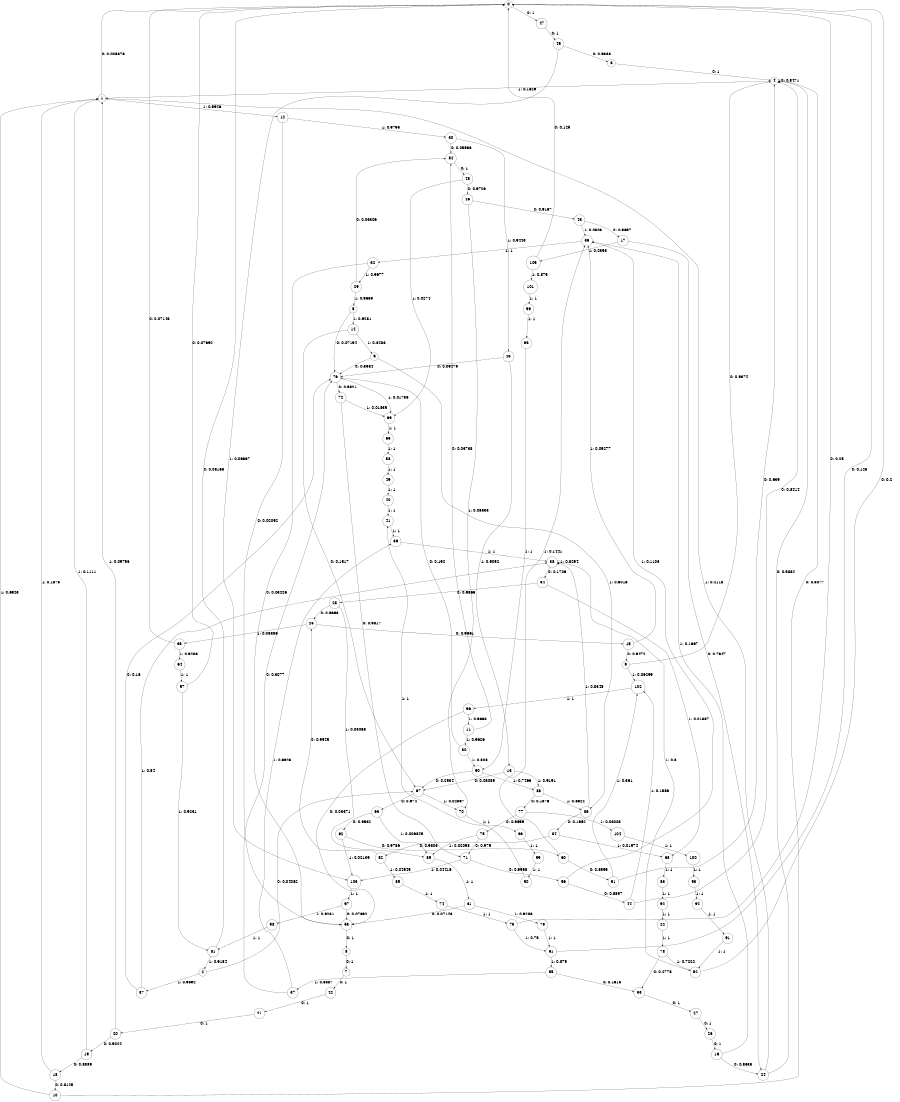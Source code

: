 digraph "ch2_both_short_L14" {
size = "6,8.5";
ratio = "fill";
node [shape = circle];
node [fontsize = 24];
edge [fontsize = 24];
0 -> 47 [label = "0: 1        "];
1 -> 0 [label = "0: 0.005376  "];
1 -> 12 [label = "1: 0.9946   "];
2 -> 67 [label = "0: 0.04082  "];
2 -> 87 [label = "1: 0.9592   "];
3 -> 4 [label = "0: 1        "];
4 -> 4 [label = "0: 0.8471   "];
4 -> 1 [label = "1: 0.1529   "];
5 -> 76 [label = "0: 0.07194  "];
5 -> 14 [label = "1: 0.9281   "];
6 -> 76 [label = "0: 0.3984   "];
6 -> 86 [label = "1: 0.6016   "];
7 -> 42 [label = "0: 1        "];
8 -> 7 [label = "0: 1        "];
9 -> 4 [label = "0: 0.9374   "];
9 -> 102 [label = "1: 0.06259  "];
10 -> 4 [label = "0: 0.3077   "];
10 -> 1 [label = "1: 0.6923   "];
11 -> 54 [label = "0: 0.03738  "];
11 -> 80 [label = "1: 0.9626   "];
12 -> 53 [label = "0: 0.02052  "];
12 -> 30 [label = "1: 0.9795   "];
13 -> 67 [label = "0: 0.08085  "];
13 -> 88 [label = "1: 0.9191   "];
14 -> 67 [label = "0: 0.1517   "];
14 -> 6 [label = "1: 0.8483   "];
15 -> 9 [label = "0: 0.9472   "];
15 -> 36 [label = "1: 0.05277  "];
16 -> 24 [label = "0: 0.8333   "];
16 -> 36 [label = "1: 0.1667   "];
17 -> 24 [label = "0: 0.7647   "];
17 -> 105 [label = "1: 0.2353   "];
18 -> 10 [label = "0: 0.8125   "];
18 -> 1 [label = "1: 0.1875   "];
19 -> 18 [label = "0: 0.8889   "];
19 -> 1 [label = "1: 0.1111   "];
20 -> 19 [label = "0: 0.9024   "];
20 -> 1 [label = "1: 0.09756  "];
21 -> 20 [label = "0: 1        "];
22 -> 78 [label = "1: 1        "];
23 -> 76 [label = "0: 0.09479  "];
23 -> 13 [label = "1: 0.9052   "];
24 -> 4 [label = "0: 0.5882   "];
24 -> 1 [label = "1: 0.4118   "];
25 -> 15 [label = "0: 0.9661   "];
25 -> 35 [label = "1: 0.03386  "];
26 -> 16 [label = "0: 1        "];
27 -> 26 [label = "0: 1        "];
28 -> 25 [label = "0: 0.9693   "];
28 -> 89 [label = "1: 0.03068  "];
29 -> 54 [label = "0: 0.03306  "];
29 -> 5 [label = "1: 0.9669   "];
30 -> 54 [label = "0: 0.05566  "];
30 -> 23 [label = "1: 0.9443   "];
31 -> 53 [label = "0: 0.07143  "];
31 -> 79 [label = "1: 0.9286   "];
32 -> 53 [label = "0: 0.03226  "];
32 -> 29 [label = "1: 0.9677   "];
33 -> 27 [label = "0: 1        "];
34 -> 28 [label = "0: 0.9866   "];
34 -> 68 [label = "1: 0.01337  "];
35 -> 0 [label = "0: 0.07143  "];
35 -> 64 [label = "1: 0.9286   "];
36 -> 32 [label = "1: 1        "];
37 -> 76 [label = "0: 0.3077   "];
37 -> 39 [label = "1: 0.6923   "];
38 -> 34 [label = "0: 0.1706   "];
38 -> 38 [label = "1: 0.8294   "];
39 -> 38 [label = "1: 1        "];
40 -> 41 [label = "1: 1        "];
41 -> 39 [label = "1: 1        "];
42 -> 21 [label = "0: 1        "];
43 -> 17 [label = "0: 0.9697   "];
43 -> 36 [label = "1: 0.0303   "];
44 -> 4 [label = "0: 0.8414   "];
44 -> 102 [label = "1: 0.1586   "];
45 -> 3 [label = "0: 0.9333   "];
45 -> 103 [label = "1: 0.06667  "];
46 -> 43 [label = "0: 0.9167   "];
46 -> 70 [label = "1: 0.08333  "];
47 -> 45 [label = "0: 1        "];
48 -> 46 [label = "0: 0.9726   "];
48 -> 69 [label = "1: 0.0274   "];
49 -> 40 [label = "1: 1        "];
50 -> 41 [label = "1: 1        "];
51 -> 4 [label = "0: 0.639    "];
51 -> 102 [label = "1: 0.361    "];
52 -> 0 [label = "0: 0.2      "];
52 -> 38 [label = "1: 0.8      "];
53 -> 8 [label = "0: 1        "];
54 -> 48 [label = "0: 1        "];
55 -> 33 [label = "0: 0.1613   "];
55 -> 37 [label = "1: 0.8387   "];
56 -> 44 [label = "0: 0.8897   "];
56 -> 36 [label = "1: 0.1103   "];
57 -> 0 [label = "0: 0.07692  "];
57 -> 81 [label = "1: 0.9231   "];
58 -> 49 [label = "1: 1        "];
59 -> 50 [label = "1: 1        "];
60 -> 51 [label = "0: 0.8559   "];
60 -> 36 [label = "1: 0.1441   "];
61 -> 0 [label = "0: 0.125    "];
61 -> 55 [label = "1: 0.875    "];
62 -> 60 [label = "0: 0.9786   "];
62 -> 103 [label = "1: 0.02139  "];
63 -> 62 [label = "0: 0.9932   "];
63 -> 89 [label = "1: 0.006849  "];
64 -> 57 [label = "1: 1        "];
65 -> 58 [label = "1: 1        "];
66 -> 59 [label = "1: 1        "];
67 -> 63 [label = "0: 0.974    "];
67 -> 70 [label = "1: 0.02597  "];
68 -> 83 [label = "1: 1        "];
69 -> 65 [label = "1: 1        "];
70 -> 66 [label = "1: 1        "];
71 -> 56 [label = "0: 0.9558   "];
71 -> 103 [label = "1: 0.04416  "];
72 -> 71 [label = "0: 0.9817   "];
72 -> 69 [label = "1: 0.01835  "];
73 -> 0 [label = "0: 0.25     "];
73 -> 61 [label = "1: 0.75     "];
74 -> 73 [label = "1: 1        "];
75 -> 71 [label = "0: 0.979    "];
75 -> 89 [label = "1: 0.02098  "];
76 -> 72 [label = "0: 0.9821   "];
76 -> 69 [label = "1: 0.01786  "];
77 -> 75 [label = "0: 0.9699   "];
77 -> 104 [label = "1: 0.03008  "];
78 -> 33 [label = "0: 0.2778   "];
78 -> 52 [label = "1: 0.7222   "];
79 -> 61 [label = "1: 1        "];
80 -> 76 [label = "0: 0.192    "];
80 -> 90 [label = "1: 0.808    "];
81 -> 0 [label = "0: 0.08163  "];
81 -> 2 [label = "1: 0.9184   "];
82 -> 25 [label = "0: 0.9545   "];
82 -> 85 [label = "1: 0.04545  "];
83 -> 92 [label = "1: 1        "];
84 -> 82 [label = "0: 0.9803   "];
84 -> 68 [label = "1: 0.01974  "];
85 -> 74 [label = "1: 1        "];
86 -> 84 [label = "0: 0.1652   "];
86 -> 38 [label = "1: 0.8348   "];
87 -> 76 [label = "0: 0.16     "];
87 -> 38 [label = "1: 0.84     "];
88 -> 77 [label = "0: 0.1376   "];
88 -> 86 [label = "1: 0.8624   "];
89 -> 31 [label = "1: 1        "];
90 -> 67 [label = "0: 0.2534   "];
90 -> 88 [label = "1: 0.7466   "];
91 -> 52 [label = "1: 1        "];
92 -> 22 [label = "1: 1        "];
93 -> 94 [label = "1: 1        "];
94 -> 91 [label = "1: 1        "];
95 -> 90 [label = "1: 1        "];
96 -> 53 [label = "0: 0.03371  "];
96 -> 11 [label = "1: 0.9663   "];
97 -> 53 [label = "0: 0.07692  "];
97 -> 98 [label = "1: 0.9231   "];
98 -> 81 [label = "1: 1        "];
99 -> 95 [label = "1: 1        "];
100 -> 93 [label = "1: 1        "];
101 -> 99 [label = "1: 1        "];
102 -> 96 [label = "1: 1        "];
103 -> 97 [label = "1: 1        "];
104 -> 100 [label = "1: 1        "];
105 -> 0 [label = "0: 0.125    "];
105 -> 101 [label = "1: 0.875    "];
}